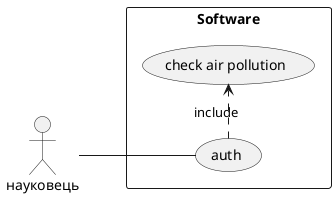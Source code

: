 @startuml
left to right direction
skinparam packageStyle rectangle
actor науковець
rectangle Software {
  науковець -- (auth)
  (auth) .> (check air pollution) : include
}
@enduml
